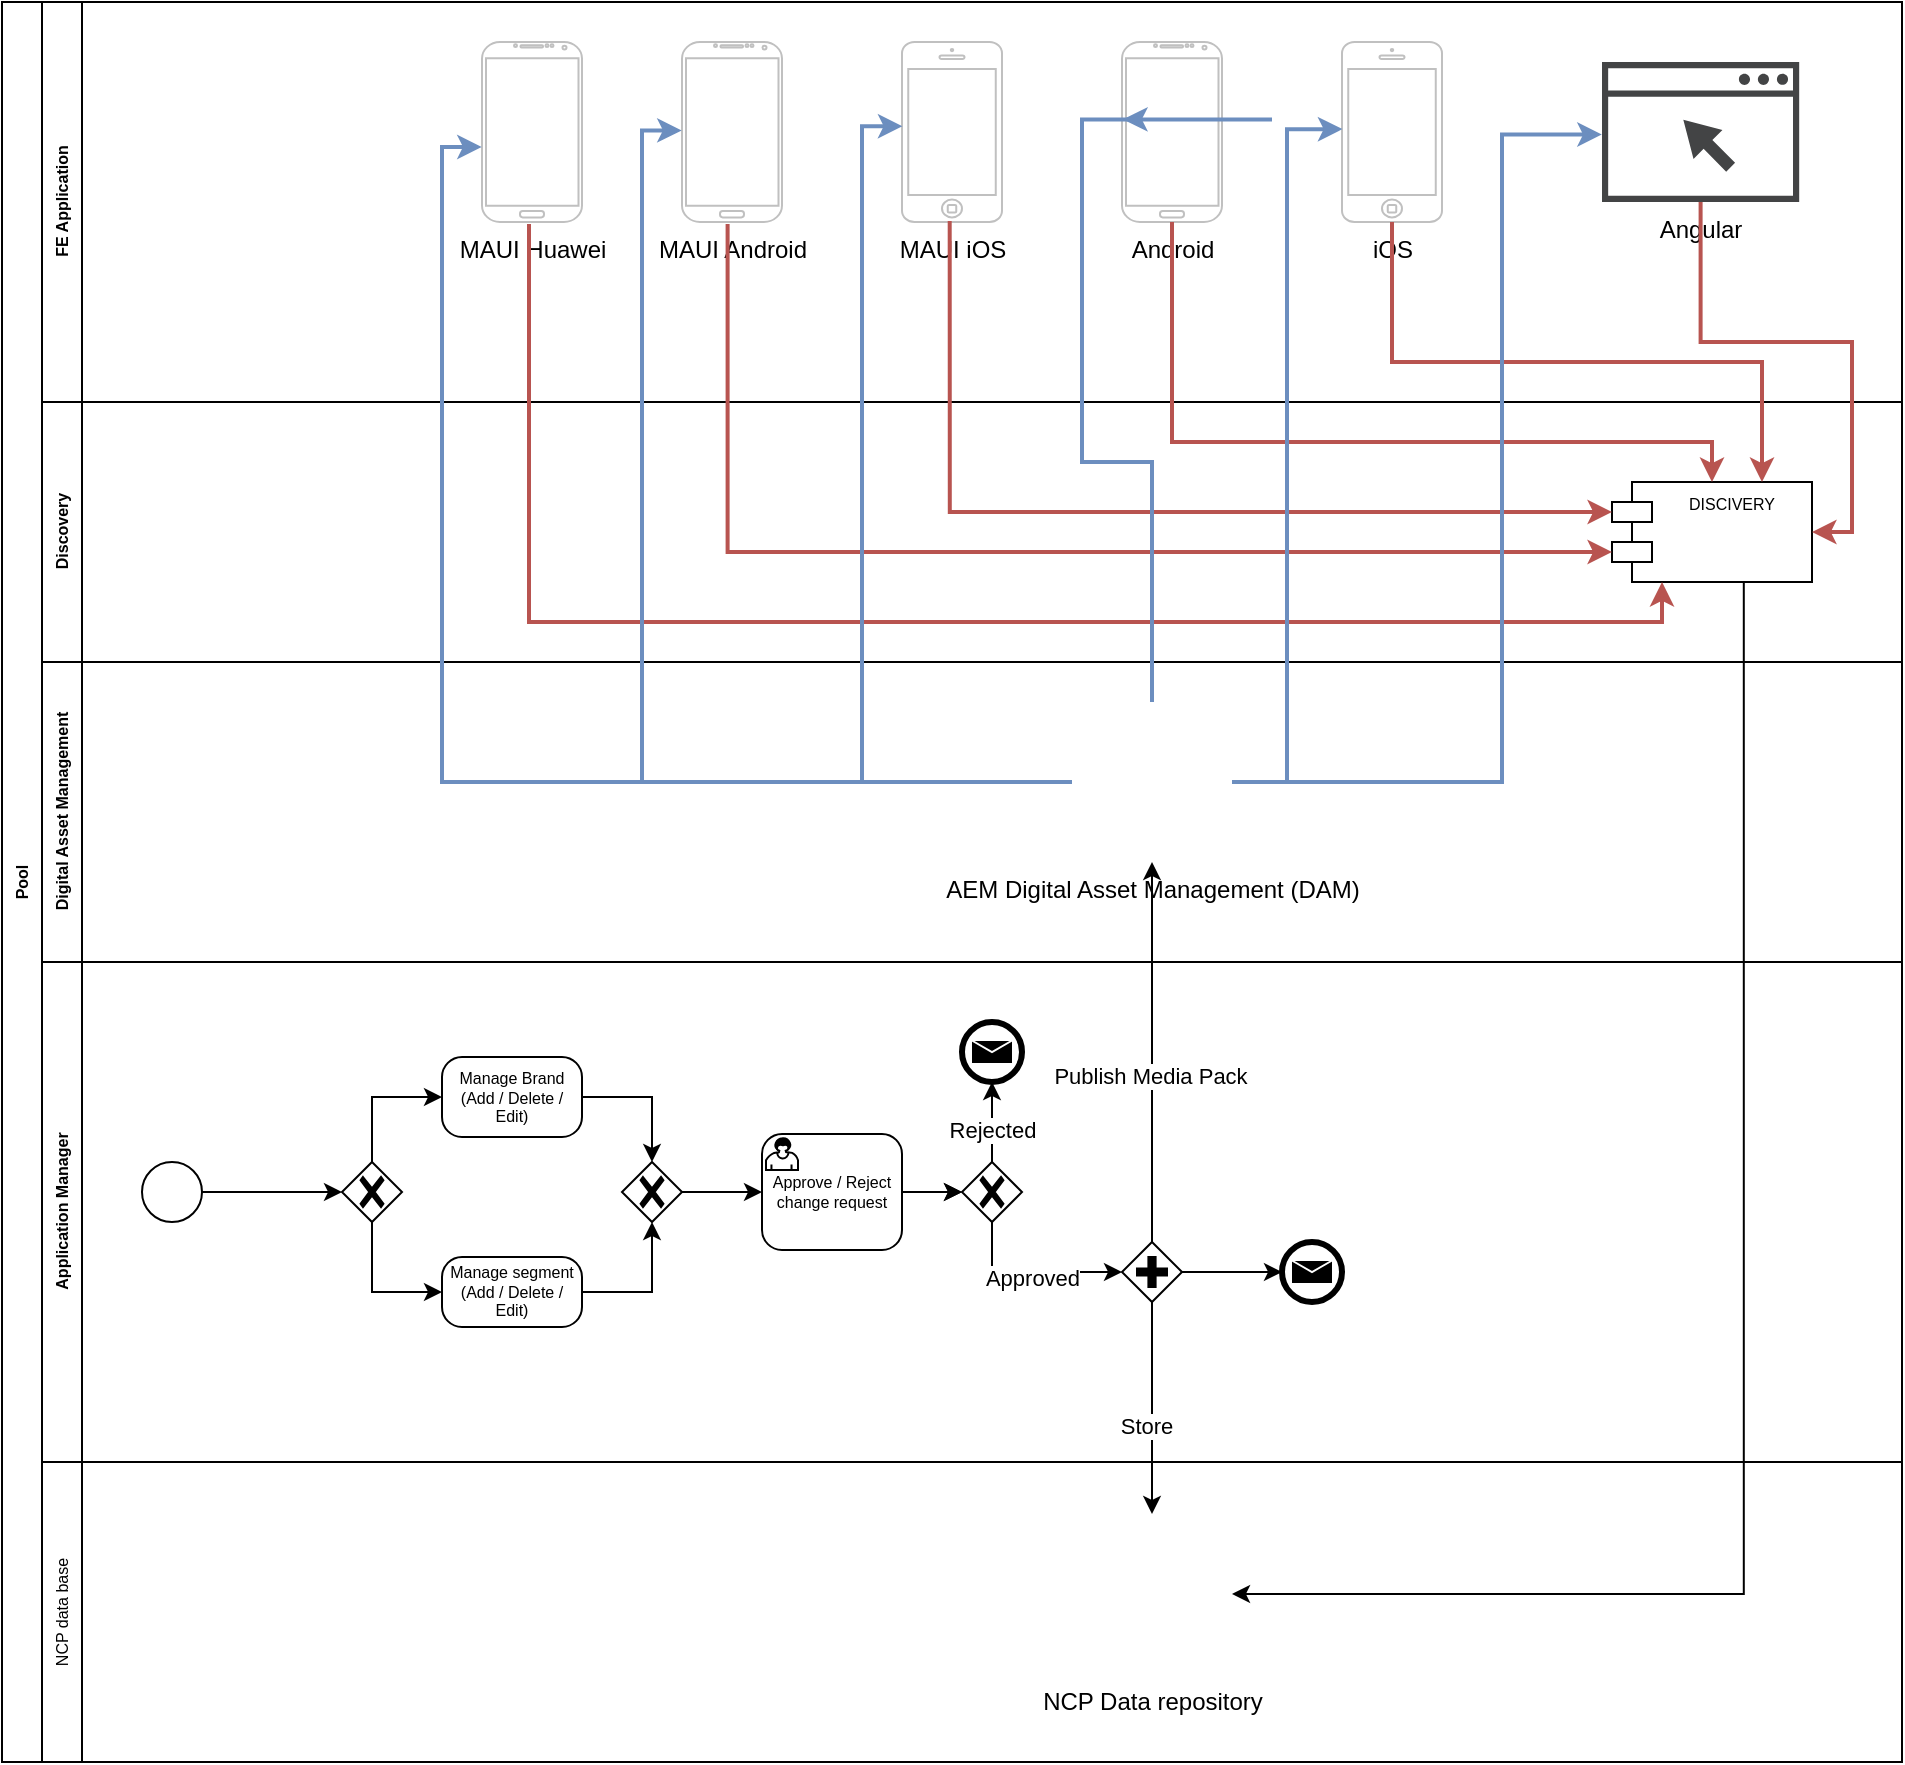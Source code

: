 <mxfile version="22.0.6" type="github">
  <diagram name="Page-1" id="ib6oKyP04AvjxelMEAyq">
    <mxGraphModel dx="1386" dy="743" grid="1" gridSize="10" guides="1" tooltips="1" connect="1" arrows="1" fold="1" page="1" pageScale="1" pageWidth="850" pageHeight="1100" math="0" shadow="0">
      <root>
        <mxCell id="0" />
        <mxCell id="1" parent="0" />
        <mxCell id="btMywTv8syNR7IyMkEWx-1" value="Pool" style="swimlane;html=1;childLayout=stackLayout;resizeParent=1;resizeParentMax=0;horizontal=0;startSize=20;horizontalStack=0;whiteSpace=wrap;fontSize=8;" parent="1" vertex="1">
          <mxGeometry x="100" y="50" width="950" height="880" as="geometry" />
        </mxCell>
        <mxCell id="btMywTv8syNR7IyMkEWx-43" value="FE Application" style="swimlane;html=1;startSize=20;horizontal=0;fontSize=8;" parent="btMywTv8syNR7IyMkEWx-1" vertex="1">
          <mxGeometry x="20" width="930" height="200" as="geometry" />
        </mxCell>
        <mxCell id="btMywTv8syNR7IyMkEWx-45" value="Angular" style="sketch=0;pointerEvents=1;shadow=0;dashed=0;html=1;strokeColor=none;fillColor=#434445;aspect=fixed;labelPosition=center;verticalLabelPosition=bottom;verticalAlign=top;align=center;outlineConnect=0;shape=mxgraph.vvd.web_browser;" parent="btMywTv8syNR7IyMkEWx-43" vertex="1">
          <mxGeometry x="780" y="30" width="98.59" height="70" as="geometry" />
        </mxCell>
        <mxCell id="btMywTv8syNR7IyMkEWx-46" value="iOS" style="html=1;verticalLabelPosition=bottom;labelBackgroundColor=#ffffff;verticalAlign=top;shadow=0;dashed=0;strokeWidth=1;shape=mxgraph.ios7.misc.iphone;strokeColor=#c0c0c0;" parent="btMywTv8syNR7IyMkEWx-43" vertex="1">
          <mxGeometry x="650" y="20" width="50" height="90" as="geometry" />
        </mxCell>
        <mxCell id="btMywTv8syNR7IyMkEWx-47" value="Android" style="verticalLabelPosition=bottom;verticalAlign=top;html=1;shadow=0;dashed=0;strokeWidth=1;shape=mxgraph.android.phone2;strokeColor=#c0c0c0;" parent="btMywTv8syNR7IyMkEWx-43" vertex="1">
          <mxGeometry x="540" y="20" width="50" height="90" as="geometry" />
        </mxCell>
        <mxCell id="btMywTv8syNR7IyMkEWx-49" value="MAUI iOS" style="html=1;verticalLabelPosition=bottom;labelBackgroundColor=#ffffff;verticalAlign=top;shadow=0;dashed=0;strokeWidth=1;shape=mxgraph.ios7.misc.iphone;strokeColor=#c0c0c0;" parent="btMywTv8syNR7IyMkEWx-43" vertex="1">
          <mxGeometry x="430" y="20" width="50" height="90" as="geometry" />
        </mxCell>
        <mxCell id="btMywTv8syNR7IyMkEWx-50" value="MAUI Android" style="verticalLabelPosition=bottom;verticalAlign=top;html=1;shadow=0;dashed=0;strokeWidth=1;shape=mxgraph.android.phone2;strokeColor=#c0c0c0;" parent="btMywTv8syNR7IyMkEWx-43" vertex="1">
          <mxGeometry x="320" y="20" width="50" height="90" as="geometry" />
        </mxCell>
        <mxCell id="btMywTv8syNR7IyMkEWx-51" value="MAUI Huawei" style="verticalLabelPosition=bottom;verticalAlign=top;html=1;shadow=0;dashed=0;strokeWidth=1;shape=mxgraph.android.phone2;strokeColor=#c0c0c0;" parent="btMywTv8syNR7IyMkEWx-43" vertex="1">
          <mxGeometry x="220" y="20" width="50" height="90" as="geometry" />
        </mxCell>
        <mxCell id="btMywTv8syNR7IyMkEWx-2" value="Discovery" style="swimlane;html=1;startSize=20;horizontal=0;fontSize=8;" parent="btMywTv8syNR7IyMkEWx-1" vertex="1">
          <mxGeometry x="20" y="200" width="930" height="130" as="geometry" />
        </mxCell>
        <mxCell id="btMywTv8syNR7IyMkEWx-41" value="DISCIVERY" style="shape=module;align=left;spacingLeft=20;align=center;verticalAlign=top;whiteSpace=wrap;html=1;fontSize=8;" parent="btMywTv8syNR7IyMkEWx-2" vertex="1">
          <mxGeometry x="785" y="40" width="100" height="50" as="geometry" />
        </mxCell>
        <mxCell id="btMywTv8syNR7IyMkEWx-3" value="Digital Asset Management" style="swimlane;html=1;startSize=20;horizontal=0;arcSize=15;fontSize=8;" parent="btMywTv8syNR7IyMkEWx-1" vertex="1">
          <mxGeometry x="20" y="330" width="930" height="150" as="geometry" />
        </mxCell>
        <mxCell id="btMywTv8syNR7IyMkEWx-29" value="AEM Digital Asset Management (DAM)" style="shape=image;html=1;verticalAlign=top;verticalLabelPosition=bottom;labelBackgroundColor=#ffffff;imageAspect=0;aspect=fixed;image=https://cdn0.iconfinder.com/data/icons/evericons-24px-vol-2/24/database-128.png" parent="btMywTv8syNR7IyMkEWx-3" vertex="1">
          <mxGeometry x="515" y="20" width="80" height="80" as="geometry" />
        </mxCell>
        <mxCell id="btMywTv8syNR7IyMkEWx-4" value="Application Manager" style="swimlane;html=1;startSize=20;horizontal=0;fontSize=8;" parent="btMywTv8syNR7IyMkEWx-1" vertex="1">
          <mxGeometry x="20" y="480" width="930" height="250" as="geometry" />
        </mxCell>
        <mxCell id="btMywTv8syNR7IyMkEWx-12" style="edgeStyle=orthogonalEdgeStyle;rounded=0;orthogonalLoop=1;jettySize=auto;html=1;" parent="btMywTv8syNR7IyMkEWx-4" source="btMywTv8syNR7IyMkEWx-5" target="btMywTv8syNR7IyMkEWx-11" edge="1">
          <mxGeometry relative="1" as="geometry" />
        </mxCell>
        <mxCell id="btMywTv8syNR7IyMkEWx-5" value="" style="points=[[0.145,0.145,0],[0.5,0,0],[0.855,0.145,0],[1,0.5,0],[0.855,0.855,0],[0.5,1,0],[0.145,0.855,0],[0,0.5,0]];shape=mxgraph.bpmn.event;html=1;verticalLabelPosition=bottom;labelBackgroundColor=#ffffff;verticalAlign=top;align=center;perimeter=ellipsePerimeter;outlineConnect=0;aspect=fixed;outline=standard;symbol=general;fontSize=8;" parent="btMywTv8syNR7IyMkEWx-4" vertex="1">
          <mxGeometry x="50" y="100" width="30" height="30" as="geometry" />
        </mxCell>
        <mxCell id="btMywTv8syNR7IyMkEWx-19" style="edgeStyle=orthogonalEdgeStyle;rounded=0;orthogonalLoop=1;jettySize=auto;html=1;" parent="btMywTv8syNR7IyMkEWx-4" source="btMywTv8syNR7IyMkEWx-6" target="btMywTv8syNR7IyMkEWx-18" edge="1">
          <mxGeometry relative="1" as="geometry" />
        </mxCell>
        <mxCell id="btMywTv8syNR7IyMkEWx-6" value="Manage Brand (Add / Delete / Edit)" style="points=[[0.25,0,0],[0.5,0,0],[0.75,0,0],[1,0.25,0],[1,0.5,0],[1,0.75,0],[0.75,1,0],[0.5,1,0],[0.25,1,0],[0,0.75,0],[0,0.5,0],[0,0.25,0]];shape=mxgraph.bpmn.task;whiteSpace=wrap;rectStyle=rounded;size=10;html=1;container=1;expand=0;collapsible=0;taskMarker=abstract;fontSize=8;" parent="btMywTv8syNR7IyMkEWx-4" vertex="1">
          <mxGeometry x="200" y="47.5" width="70" height="40" as="geometry" />
        </mxCell>
        <mxCell id="btMywTv8syNR7IyMkEWx-10" value="Manage segment (Add / Delete / Edit)" style="points=[[0.25,0,0],[0.5,0,0],[0.75,0,0],[1,0.25,0],[1,0.5,0],[1,0.75,0],[0.75,1,0],[0.5,1,0],[0.25,1,0],[0,0.75,0],[0,0.5,0],[0,0.25,0]];shape=mxgraph.bpmn.task;whiteSpace=wrap;rectStyle=rounded;size=10;html=1;container=1;expand=0;collapsible=0;taskMarker=abstract;fontSize=8;" parent="btMywTv8syNR7IyMkEWx-4" vertex="1">
          <mxGeometry x="200" y="147.5" width="70" height="35" as="geometry" />
        </mxCell>
        <mxCell id="btMywTv8syNR7IyMkEWx-11" value="" style="points=[[0.25,0.25,0],[0.5,0,0],[0.75,0.25,0],[1,0.5,0],[0.75,0.75,0],[0.5,1,0],[0.25,0.75,0],[0,0.5,0]];shape=mxgraph.bpmn.gateway2;html=1;verticalLabelPosition=bottom;labelBackgroundColor=#ffffff;verticalAlign=top;align=center;perimeter=rhombusPerimeter;outlineConnect=0;outline=none;symbol=none;gwType=exclusive;fontSize=8;" parent="btMywTv8syNR7IyMkEWx-4" vertex="1">
          <mxGeometry x="150" y="100" width="30" height="30" as="geometry" />
        </mxCell>
        <mxCell id="btMywTv8syNR7IyMkEWx-13" style="edgeStyle=orthogonalEdgeStyle;rounded=0;orthogonalLoop=1;jettySize=auto;html=1;entryX=0;entryY=0.5;entryDx=0;entryDy=0;entryPerimeter=0;exitX=0.5;exitY=0;exitDx=0;exitDy=0;exitPerimeter=0;" parent="btMywTv8syNR7IyMkEWx-4" source="btMywTv8syNR7IyMkEWx-11" target="btMywTv8syNR7IyMkEWx-6" edge="1">
          <mxGeometry relative="1" as="geometry" />
        </mxCell>
        <mxCell id="btMywTv8syNR7IyMkEWx-14" style="edgeStyle=orthogonalEdgeStyle;rounded=0;orthogonalLoop=1;jettySize=auto;html=1;entryX=0;entryY=0.5;entryDx=0;entryDy=0;entryPerimeter=0;exitX=0.5;exitY=1;exitDx=0;exitDy=0;exitPerimeter=0;" parent="btMywTv8syNR7IyMkEWx-4" source="btMywTv8syNR7IyMkEWx-11" target="btMywTv8syNR7IyMkEWx-10" edge="1">
          <mxGeometry relative="1" as="geometry" />
        </mxCell>
        <mxCell id="btMywTv8syNR7IyMkEWx-36" style="edgeStyle=orthogonalEdgeStyle;rounded=0;orthogonalLoop=1;jettySize=auto;html=1;" parent="btMywTv8syNR7IyMkEWx-4" source="btMywTv8syNR7IyMkEWx-17" target="btMywTv8syNR7IyMkEWx-34" edge="1">
          <mxGeometry relative="1" as="geometry" />
        </mxCell>
        <mxCell id="btMywTv8syNR7IyMkEWx-17" value="" style="points=[[0.25,0.25,0],[0.5,0,0],[0.75,0.25,0],[1,0.5,0],[0.75,0.75,0],[0.5,1,0],[0.25,0.75,0],[0,0.5,0]];shape=mxgraph.bpmn.gateway2;html=1;verticalLabelPosition=bottom;labelBackgroundColor=#ffffff;verticalAlign=top;align=center;perimeter=rhombusPerimeter;outlineConnect=0;outline=none;symbol=none;gwType=parallel;" parent="btMywTv8syNR7IyMkEWx-4" vertex="1">
          <mxGeometry x="540" y="140" width="30" height="30" as="geometry" />
        </mxCell>
        <mxCell id="btMywTv8syNR7IyMkEWx-21" style="edgeStyle=orthogonalEdgeStyle;rounded=0;orthogonalLoop=1;jettySize=auto;html=1;entryX=0;entryY=0.5;entryDx=0;entryDy=0;entryPerimeter=0;" parent="btMywTv8syNR7IyMkEWx-4" source="btMywTv8syNR7IyMkEWx-18" target="btMywTv8syNR7IyMkEWx-37" edge="1">
          <mxGeometry relative="1" as="geometry">
            <mxPoint x="360" y="115.0" as="targetPoint" />
          </mxGeometry>
        </mxCell>
        <mxCell id="btMywTv8syNR7IyMkEWx-18" value="" style="points=[[0.25,0.25,0],[0.5,0,0],[0.75,0.25,0],[1,0.5,0],[0.75,0.75,0],[0.5,1,0],[0.25,0.75,0],[0,0.5,0]];shape=mxgraph.bpmn.gateway2;html=1;verticalLabelPosition=bottom;labelBackgroundColor=#ffffff;verticalAlign=top;align=center;perimeter=rhombusPerimeter;outlineConnect=0;outline=none;symbol=none;gwType=exclusive;" parent="btMywTv8syNR7IyMkEWx-4" vertex="1">
          <mxGeometry x="290" y="100" width="30" height="30" as="geometry" />
        </mxCell>
        <mxCell id="btMywTv8syNR7IyMkEWx-20" style="edgeStyle=orthogonalEdgeStyle;rounded=0;orthogonalLoop=1;jettySize=auto;html=1;entryX=0.5;entryY=1;entryDx=0;entryDy=0;entryPerimeter=0;" parent="btMywTv8syNR7IyMkEWx-4" source="btMywTv8syNR7IyMkEWx-10" target="btMywTv8syNR7IyMkEWx-18" edge="1">
          <mxGeometry relative="1" as="geometry" />
        </mxCell>
        <mxCell id="btMywTv8syNR7IyMkEWx-23" value="" style="points=[[0.25,0.25,0],[0.5,0,0],[0.75,0.25,0],[1,0.5,0],[0.75,0.75,0],[0.5,1,0],[0.25,0.75,0],[0,0.5,0]];shape=mxgraph.bpmn.gateway2;html=1;verticalLabelPosition=bottom;labelBackgroundColor=#ffffff;verticalAlign=top;align=center;perimeter=rhombusPerimeter;outlineConnect=0;outline=none;symbol=none;gwType=exclusive;" parent="btMywTv8syNR7IyMkEWx-4" vertex="1">
          <mxGeometry x="460" y="100" width="30" height="30" as="geometry" />
        </mxCell>
        <mxCell id="btMywTv8syNR7IyMkEWx-24" style="edgeStyle=orthogonalEdgeStyle;rounded=0;orthogonalLoop=1;jettySize=auto;html=1;entryX=0;entryY=0.5;entryDx=0;entryDy=0;entryPerimeter=0;" parent="btMywTv8syNR7IyMkEWx-4" target="btMywTv8syNR7IyMkEWx-23" edge="1">
          <mxGeometry relative="1" as="geometry">
            <mxPoint x="430" y="114.966" as="sourcePoint" />
          </mxGeometry>
        </mxCell>
        <mxCell id="btMywTv8syNR7IyMkEWx-25" style="edgeStyle=orthogonalEdgeStyle;rounded=0;orthogonalLoop=1;jettySize=auto;html=1;entryX=0;entryY=0.5;entryDx=0;entryDy=0;entryPerimeter=0;exitX=0.5;exitY=1;exitDx=0;exitDy=0;exitPerimeter=0;" parent="btMywTv8syNR7IyMkEWx-4" source="btMywTv8syNR7IyMkEWx-23" target="btMywTv8syNR7IyMkEWx-17" edge="1">
          <mxGeometry relative="1" as="geometry" />
        </mxCell>
        <mxCell id="btMywTv8syNR7IyMkEWx-26" value="Approved" style="edgeLabel;html=1;align=center;verticalAlign=middle;resizable=0;points=[];" parent="btMywTv8syNR7IyMkEWx-25" vertex="1" connectable="0">
          <mxGeometry x="-0.015" y="-3" relative="1" as="geometry">
            <mxPoint as="offset" />
          </mxGeometry>
        </mxCell>
        <mxCell id="btMywTv8syNR7IyMkEWx-31" value="" style="points=[[0.145,0.145,0],[0.5,0,0],[0.855,0.145,0],[1,0.5,0],[0.855,0.855,0],[0.5,1,0],[0.145,0.855,0],[0,0.5,0]];shape=mxgraph.bpmn.event;html=1;verticalLabelPosition=bottom;labelBackgroundColor=#ffffff;verticalAlign=top;align=center;perimeter=ellipsePerimeter;outlineConnect=0;aspect=fixed;outline=end;symbol=message;" parent="btMywTv8syNR7IyMkEWx-4" vertex="1">
          <mxGeometry x="460" y="30" width="30" height="30" as="geometry" />
        </mxCell>
        <mxCell id="btMywTv8syNR7IyMkEWx-32" style="edgeStyle=orthogonalEdgeStyle;rounded=0;orthogonalLoop=1;jettySize=auto;html=1;entryX=0.5;entryY=1;entryDx=0;entryDy=0;entryPerimeter=0;" parent="btMywTv8syNR7IyMkEWx-4" source="btMywTv8syNR7IyMkEWx-23" target="btMywTv8syNR7IyMkEWx-31" edge="1">
          <mxGeometry relative="1" as="geometry" />
        </mxCell>
        <mxCell id="btMywTv8syNR7IyMkEWx-33" value="Rejected" style="edgeLabel;html=1;align=center;verticalAlign=middle;resizable=0;points=[];" parent="btMywTv8syNR7IyMkEWx-32" vertex="1" connectable="0">
          <mxGeometry x="-0.212" relative="1" as="geometry">
            <mxPoint as="offset" />
          </mxGeometry>
        </mxCell>
        <mxCell id="btMywTv8syNR7IyMkEWx-34" value="" style="points=[[0.145,0.145,0],[0.5,0,0],[0.855,0.145,0],[1,0.5,0],[0.855,0.855,0],[0.5,1,0],[0.145,0.855,0],[0,0.5,0]];shape=mxgraph.bpmn.event;html=1;verticalLabelPosition=bottom;labelBackgroundColor=#ffffff;verticalAlign=top;align=center;perimeter=ellipsePerimeter;outlineConnect=0;aspect=fixed;outline=end;symbol=message;" parent="btMywTv8syNR7IyMkEWx-4" vertex="1">
          <mxGeometry x="620" y="140" width="30" height="30" as="geometry" />
        </mxCell>
        <mxCell id="btMywTv8syNR7IyMkEWx-38" value="" style="edgeStyle=orthogonalEdgeStyle;rounded=0;orthogonalLoop=1;jettySize=auto;html=1;exitX=1;exitY=0.5;exitDx=0;exitDy=0;exitPerimeter=0;" parent="btMywTv8syNR7IyMkEWx-4" source="btMywTv8syNR7IyMkEWx-37" target="btMywTv8syNR7IyMkEWx-23" edge="1">
          <mxGeometry relative="1" as="geometry" />
        </mxCell>
        <mxCell id="btMywTv8syNR7IyMkEWx-37" value="Approve / Reject change request" style="points=[[0.25,0,0],[0.5,0,0],[0.75,0,0],[1,0.25,0],[1,0.5,0],[1,0.75,0],[0.75,1,0],[0.5,1,0],[0.25,1,0],[0,0.75,0],[0,0.5,0],[0,0.25,0]];shape=mxgraph.bpmn.task;whiteSpace=wrap;rectStyle=rounded;size=10;html=1;container=1;expand=0;collapsible=0;taskMarker=user;fontSize=8;" parent="btMywTv8syNR7IyMkEWx-4" vertex="1">
          <mxGeometry x="360" y="86" width="70" height="58" as="geometry" />
        </mxCell>
        <mxCell id="btMywTv8syNR7IyMkEWx-16" value="NCP data base" style="swimlane;html=1;startSize=20;fontStyle=0;collapsible=0;horizontal=0;swimlaneLine=1;swimlaneFillColor=#ffffff;strokeWidth=1;whiteSpace=wrap;fontSize=8;" parent="btMywTv8syNR7IyMkEWx-1" vertex="1">
          <mxGeometry x="20" y="730" width="930" height="150" as="geometry" />
        </mxCell>
        <mxCell id="btMywTv8syNR7IyMkEWx-27" value="NCP Data repository" style="shape=image;html=1;verticalAlign=top;verticalLabelPosition=bottom;labelBackgroundColor=#ffffff;imageAspect=0;aspect=fixed;image=https://cdn0.iconfinder.com/data/icons/evericons-24px-vol-2/24/database-128.png" parent="btMywTv8syNR7IyMkEWx-16" vertex="1">
          <mxGeometry x="515" y="26" width="80" height="80" as="geometry" />
        </mxCell>
        <mxCell id="btMywTv8syNR7IyMkEWx-28" style="edgeStyle=orthogonalEdgeStyle;rounded=0;orthogonalLoop=1;jettySize=auto;html=1;" parent="btMywTv8syNR7IyMkEWx-1" source="btMywTv8syNR7IyMkEWx-17" target="btMywTv8syNR7IyMkEWx-27" edge="1">
          <mxGeometry relative="1" as="geometry" />
        </mxCell>
        <mxCell id="btMywTv8syNR7IyMkEWx-40" value="Store" style="edgeLabel;html=1;align=center;verticalAlign=middle;resizable=0;points=[];" parent="btMywTv8syNR7IyMkEWx-28" vertex="1" connectable="0">
          <mxGeometry x="0.164" y="-3" relative="1" as="geometry">
            <mxPoint as="offset" />
          </mxGeometry>
        </mxCell>
        <mxCell id="btMywTv8syNR7IyMkEWx-30" style="edgeStyle=orthogonalEdgeStyle;rounded=0;orthogonalLoop=1;jettySize=auto;html=1;" parent="btMywTv8syNR7IyMkEWx-1" source="btMywTv8syNR7IyMkEWx-17" target="btMywTv8syNR7IyMkEWx-29" edge="1">
          <mxGeometry relative="1" as="geometry" />
        </mxCell>
        <mxCell id="btMywTv8syNR7IyMkEWx-39" value="Publish Media Pack&lt;br&gt;" style="edgeLabel;html=1;align=center;verticalAlign=middle;resizable=0;points=[];" parent="btMywTv8syNR7IyMkEWx-30" vertex="1" connectable="0">
          <mxGeometry x="-0.123" y="1" relative="1" as="geometry">
            <mxPoint as="offset" />
          </mxGeometry>
        </mxCell>
        <mxCell id="btMywTv8syNR7IyMkEWx-42" style="edgeStyle=orthogonalEdgeStyle;rounded=0;orthogonalLoop=1;jettySize=auto;html=1;entryX=1;entryY=0.5;entryDx=0;entryDy=0;exitX=0.659;exitY=0.992;exitDx=0;exitDy=0;exitPerimeter=0;" parent="btMywTv8syNR7IyMkEWx-1" source="btMywTv8syNR7IyMkEWx-41" target="btMywTv8syNR7IyMkEWx-27" edge="1">
          <mxGeometry relative="1" as="geometry" />
        </mxCell>
        <mxCell id="btMywTv8syNR7IyMkEWx-54" style="edgeStyle=orthogonalEdgeStyle;rounded=0;orthogonalLoop=1;jettySize=auto;html=1;entryX=1;entryY=0.5;entryDx=0;entryDy=0;fillColor=#f8cecc;strokeColor=#b85450;strokeWidth=2;" parent="btMywTv8syNR7IyMkEWx-1" source="btMywTv8syNR7IyMkEWx-45" target="btMywTv8syNR7IyMkEWx-41" edge="1">
          <mxGeometry relative="1" as="geometry" />
        </mxCell>
        <mxCell id="btMywTv8syNR7IyMkEWx-55" style="edgeStyle=orthogonalEdgeStyle;rounded=0;orthogonalLoop=1;jettySize=auto;html=1;entryX=0.75;entryY=0;entryDx=0;entryDy=0;fillColor=#f8cecc;strokeColor=#b85450;strokeWidth=2;" parent="btMywTv8syNR7IyMkEWx-1" source="btMywTv8syNR7IyMkEWx-46" target="btMywTv8syNR7IyMkEWx-41" edge="1">
          <mxGeometry relative="1" as="geometry">
            <Array as="points">
              <mxPoint x="695" y="180" />
              <mxPoint x="880" y="180" />
            </Array>
          </mxGeometry>
        </mxCell>
        <mxCell id="btMywTv8syNR7IyMkEWx-56" style="edgeStyle=orthogonalEdgeStyle;rounded=0;orthogonalLoop=1;jettySize=auto;html=1;entryX=0.5;entryY=0;entryDx=0;entryDy=0;fillColor=#f8cecc;strokeColor=#b85450;strokeWidth=2;" parent="btMywTv8syNR7IyMkEWx-1" source="btMywTv8syNR7IyMkEWx-47" target="btMywTv8syNR7IyMkEWx-41" edge="1">
          <mxGeometry relative="1" as="geometry">
            <Array as="points">
              <mxPoint x="585" y="220" />
              <mxPoint x="855" y="220" />
            </Array>
          </mxGeometry>
        </mxCell>
        <mxCell id="btMywTv8syNR7IyMkEWx-57" style="edgeStyle=orthogonalEdgeStyle;rounded=0;orthogonalLoop=1;jettySize=auto;html=1;entryX=0;entryY=0;entryDx=0;entryDy=15;entryPerimeter=0;exitX=0.477;exitY=0.995;exitDx=0;exitDy=0;exitPerimeter=0;fillColor=#f8cecc;strokeColor=#b85450;strokeWidth=2;" parent="btMywTv8syNR7IyMkEWx-1" source="btMywTv8syNR7IyMkEWx-49" target="btMywTv8syNR7IyMkEWx-41" edge="1">
          <mxGeometry relative="1" as="geometry" />
        </mxCell>
        <mxCell id="btMywTv8syNR7IyMkEWx-58" style="edgeStyle=orthogonalEdgeStyle;rounded=0;orthogonalLoop=1;jettySize=auto;html=1;entryX=0;entryY=0;entryDx=0;entryDy=35;entryPerimeter=0;exitX=0.456;exitY=1.011;exitDx=0;exitDy=0;exitPerimeter=0;fillColor=#f8cecc;strokeColor=#b85450;strokeWidth=2;" parent="btMywTv8syNR7IyMkEWx-1" source="btMywTv8syNR7IyMkEWx-50" target="btMywTv8syNR7IyMkEWx-41" edge="1">
          <mxGeometry relative="1" as="geometry" />
        </mxCell>
        <mxCell id="btMywTv8syNR7IyMkEWx-59" style="edgeStyle=orthogonalEdgeStyle;rounded=0;orthogonalLoop=1;jettySize=auto;html=1;entryX=0.25;entryY=1;entryDx=0;entryDy=0;exitX=0.47;exitY=1.011;exitDx=0;exitDy=0;exitPerimeter=0;fillColor=#f8cecc;strokeColor=#b85450;strokeWidth=2;" parent="btMywTv8syNR7IyMkEWx-1" source="btMywTv8syNR7IyMkEWx-51" target="btMywTv8syNR7IyMkEWx-41" edge="1">
          <mxGeometry relative="1" as="geometry" />
        </mxCell>
        <mxCell id="btMywTv8syNR7IyMkEWx-66" style="edgeStyle=orthogonalEdgeStyle;rounded=0;orthogonalLoop=1;jettySize=auto;html=1;entryX=-0.003;entryY=0.583;entryDx=0;entryDy=0;entryPerimeter=0;strokeWidth=2;fillColor=#dae8fc;strokeColor=#6c8ebf;" parent="btMywTv8syNR7IyMkEWx-1" source="btMywTv8syNR7IyMkEWx-29" target="btMywTv8syNR7IyMkEWx-51" edge="1">
          <mxGeometry relative="1" as="geometry" />
        </mxCell>
        <mxCell id="btMywTv8syNR7IyMkEWx-67" style="edgeStyle=orthogonalEdgeStyle;rounded=0;orthogonalLoop=1;jettySize=auto;html=1;entryX=-0.003;entryY=0.491;entryDx=0;entryDy=0;entryPerimeter=0;strokeWidth=2;fillColor=#dae8fc;strokeColor=#6c8ebf;" parent="btMywTv8syNR7IyMkEWx-1" source="btMywTv8syNR7IyMkEWx-29" target="btMywTv8syNR7IyMkEWx-50" edge="1">
          <mxGeometry relative="1" as="geometry" />
        </mxCell>
        <mxCell id="btMywTv8syNR7IyMkEWx-68" style="edgeStyle=orthogonalEdgeStyle;rounded=0;orthogonalLoop=1;jettySize=auto;html=1;entryX=0.004;entryY=0.468;entryDx=0;entryDy=0;entryPerimeter=0;strokeWidth=2;fillColor=#dae8fc;strokeColor=#6c8ebf;" parent="btMywTv8syNR7IyMkEWx-1" source="btMywTv8syNR7IyMkEWx-29" target="btMywTv8syNR7IyMkEWx-49" edge="1">
          <mxGeometry relative="1" as="geometry" />
        </mxCell>
        <mxCell id="btMywTv8syNR7IyMkEWx-69" style="edgeStyle=orthogonalEdgeStyle;rounded=0;orthogonalLoop=1;jettySize=auto;html=1;entryX=0.011;entryY=0.43;entryDx=0;entryDy=0;entryPerimeter=0;strokeWidth=2;fillColor=#dae8fc;strokeColor=#6c8ebf;" parent="btMywTv8syNR7IyMkEWx-1" source="btMywTv8syNR7IyMkEWx-29" target="btMywTv8syNR7IyMkEWx-47" edge="1">
          <mxGeometry relative="1" as="geometry" />
        </mxCell>
        <mxCell id="btMywTv8syNR7IyMkEWx-70" style="edgeStyle=orthogonalEdgeStyle;rounded=0;orthogonalLoop=1;jettySize=auto;html=1;entryX=0.004;entryY=0.484;entryDx=0;entryDy=0;entryPerimeter=0;strokeWidth=2;fillColor=#dae8fc;strokeColor=#6c8ebf;" parent="btMywTv8syNR7IyMkEWx-1" source="btMywTv8syNR7IyMkEWx-29" target="btMywTv8syNR7IyMkEWx-46" edge="1">
          <mxGeometry relative="1" as="geometry" />
        </mxCell>
        <mxCell id="btMywTv8syNR7IyMkEWx-71" style="edgeStyle=orthogonalEdgeStyle;rounded=0;orthogonalLoop=1;jettySize=auto;html=1;entryX=-0.001;entryY=0.518;entryDx=0;entryDy=0;entryPerimeter=0;strokeWidth=2;fillColor=#dae8fc;strokeColor=#6c8ebf;" parent="btMywTv8syNR7IyMkEWx-1" source="btMywTv8syNR7IyMkEWx-29" target="btMywTv8syNR7IyMkEWx-45" edge="1">
          <mxGeometry relative="1" as="geometry">
            <Array as="points">
              <mxPoint x="750" y="390" />
              <mxPoint x="750" y="66" />
            </Array>
          </mxGeometry>
        </mxCell>
      </root>
    </mxGraphModel>
  </diagram>
</mxfile>
